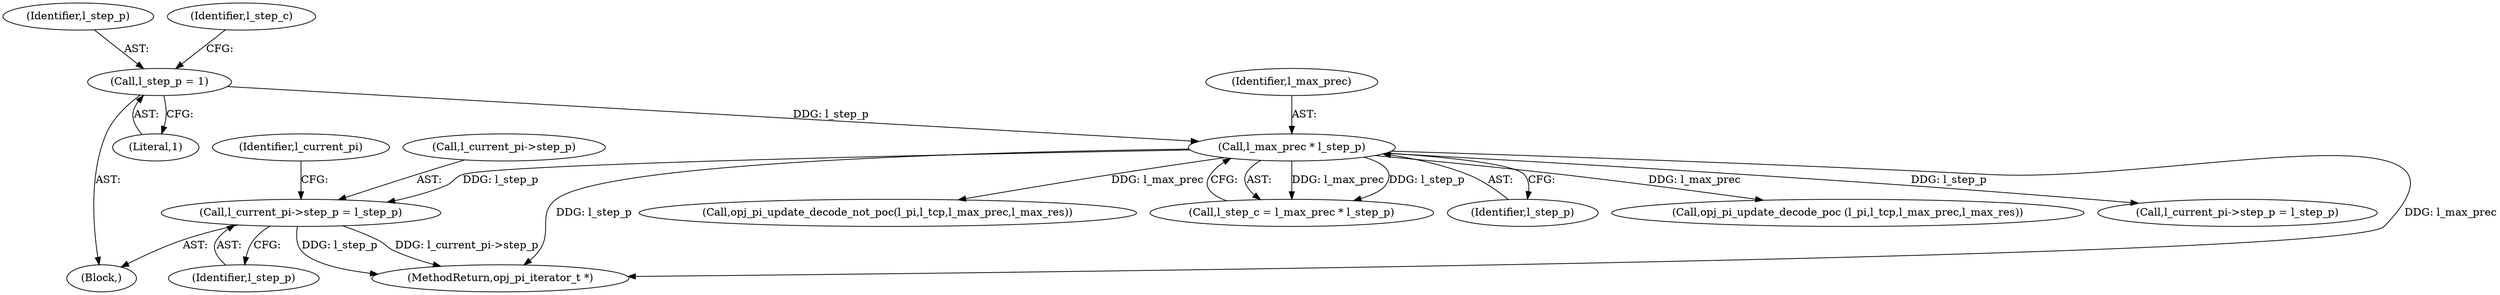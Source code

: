 digraph "0_openjpeg_ef01f18dfc6780b776d0674ed3e7415c6ef54d24@pointer" {
"1000416" [label="(Call,l_current_pi->step_p = l_step_p)"];
"1000316" [label="(Call,l_max_prec * l_step_p)"];
"1000311" [label="(Call,l_step_p = 1)"];
"1000318" [label="(Identifier,l_step_p)"];
"1000699" [label="(Call,opj_pi_update_decode_poc (l_pi,l_tcp,l_max_prec,l_max_res))"];
"1000423" [label="(Identifier,l_current_pi)"];
"1000316" [label="(Call,l_max_prec * l_step_p)"];
"1000568" [label="(Call,l_current_pi->step_p = l_step_p)"];
"1000417" [label="(Call,l_current_pi->step_p)"];
"1000314" [label="(Call,l_step_c = l_max_prec * l_step_p)"];
"1000311" [label="(Call,l_step_p = 1)"];
"1000312" [label="(Identifier,l_step_p)"];
"1000713" [label="(MethodReturn,opj_pi_iterator_t *)"];
"1000706" [label="(Call,opj_pi_update_decode_not_poc(l_pi,l_tcp,l_max_prec,l_max_res))"];
"1000317" [label="(Identifier,l_max_prec)"];
"1000313" [label="(Literal,1)"];
"1000315" [label="(Identifier,l_step_c)"];
"1000416" [label="(Call,l_current_pi->step_p = l_step_p)"];
"1000420" [label="(Identifier,l_step_p)"];
"1000127" [label="(Block,)"];
"1000416" -> "1000127"  [label="AST: "];
"1000416" -> "1000420"  [label="CFG: "];
"1000417" -> "1000416"  [label="AST: "];
"1000420" -> "1000416"  [label="AST: "];
"1000423" -> "1000416"  [label="CFG: "];
"1000416" -> "1000713"  [label="DDG: l_step_p"];
"1000416" -> "1000713"  [label="DDG: l_current_pi->step_p"];
"1000316" -> "1000416"  [label="DDG: l_step_p"];
"1000316" -> "1000314"  [label="AST: "];
"1000316" -> "1000318"  [label="CFG: "];
"1000317" -> "1000316"  [label="AST: "];
"1000318" -> "1000316"  [label="AST: "];
"1000314" -> "1000316"  [label="CFG: "];
"1000316" -> "1000713"  [label="DDG: l_step_p"];
"1000316" -> "1000713"  [label="DDG: l_max_prec"];
"1000316" -> "1000314"  [label="DDG: l_max_prec"];
"1000316" -> "1000314"  [label="DDG: l_step_p"];
"1000311" -> "1000316"  [label="DDG: l_step_p"];
"1000316" -> "1000568"  [label="DDG: l_step_p"];
"1000316" -> "1000699"  [label="DDG: l_max_prec"];
"1000316" -> "1000706"  [label="DDG: l_max_prec"];
"1000311" -> "1000127"  [label="AST: "];
"1000311" -> "1000313"  [label="CFG: "];
"1000312" -> "1000311"  [label="AST: "];
"1000313" -> "1000311"  [label="AST: "];
"1000315" -> "1000311"  [label="CFG: "];
}

